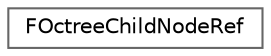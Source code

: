digraph "Graphical Class Hierarchy"
{
 // INTERACTIVE_SVG=YES
 // LATEX_PDF_SIZE
  bgcolor="transparent";
  edge [fontname=Helvetica,fontsize=10,labelfontname=Helvetica,labelfontsize=10];
  node [fontname=Helvetica,fontsize=10,shape=box,height=0.2,width=0.4];
  rankdir="LR";
  Node0 [id="Node000000",label="FOctreeChildNodeRef",height=0.2,width=0.4,color="grey40", fillcolor="white", style="filled",URL="$dc/dbd/classFOctreeChildNodeRef.html",tooltip="A reference to a child of an octree node."];
}

